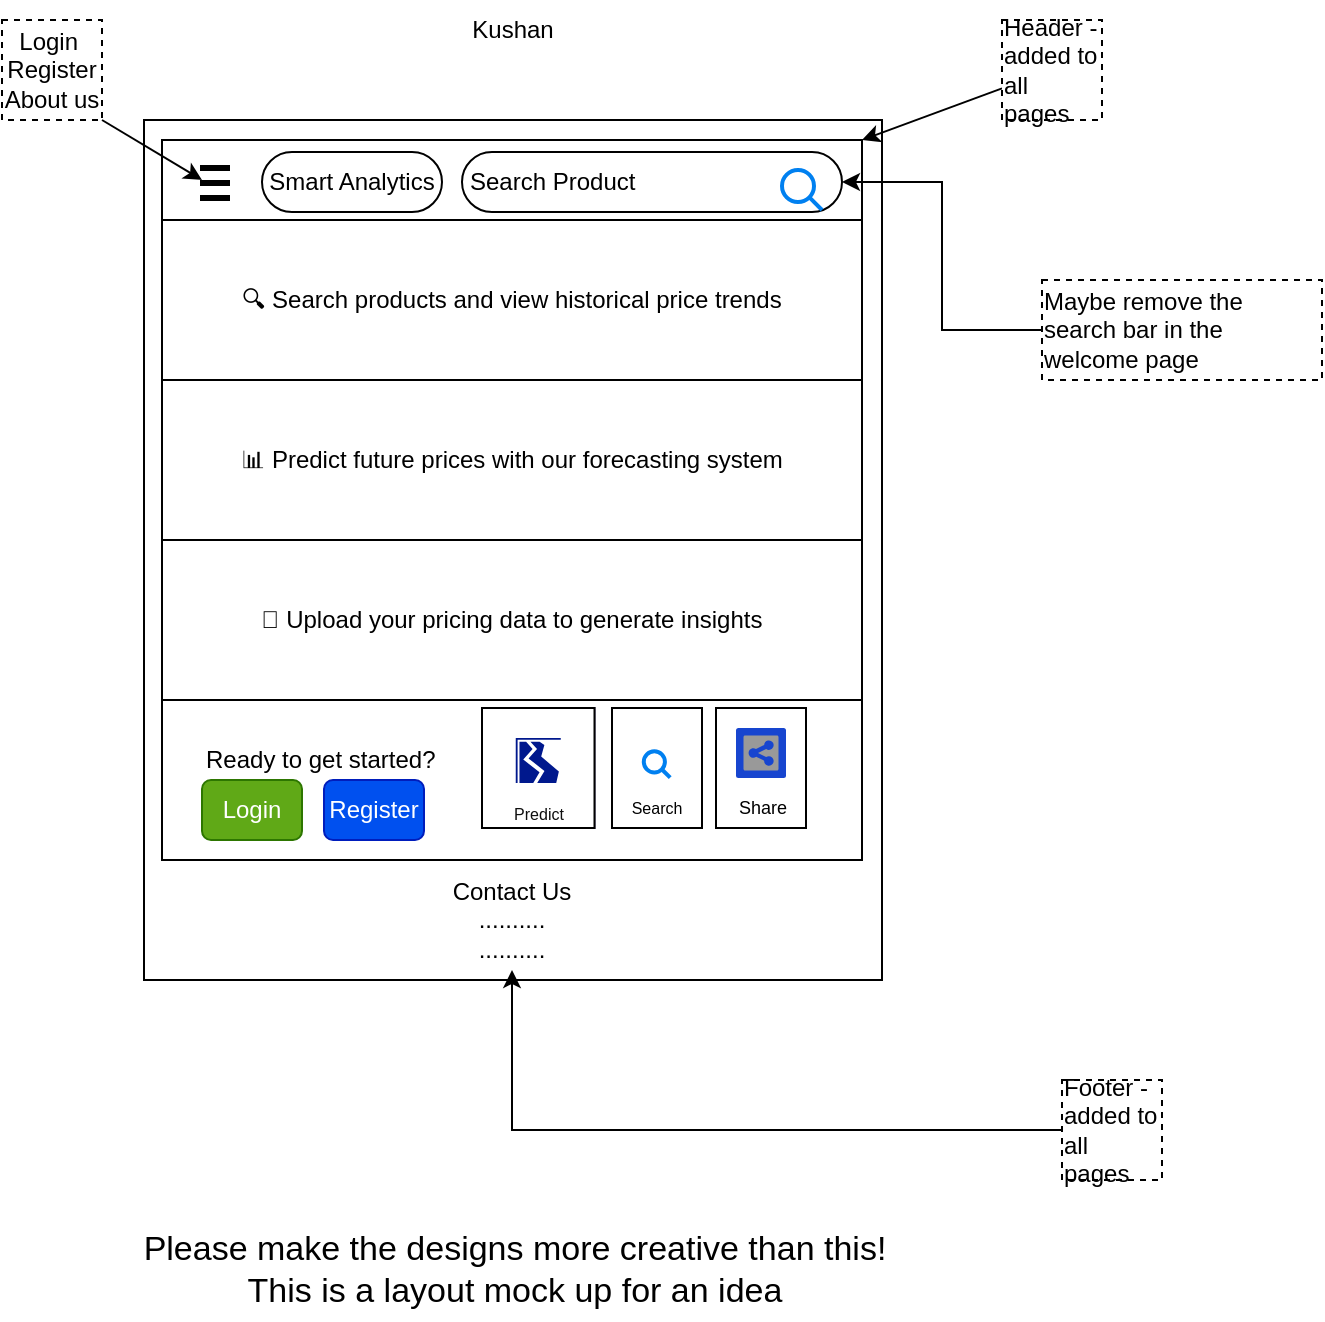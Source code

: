 <mxfile version="24.7.5" pages="4">
  <diagram name="Welcome page" id="B8QtZ3THjDnc9no1Egbt">
    <mxGraphModel dx="794" dy="511" grid="1" gridSize="10" guides="1" tooltips="1" connect="1" arrows="1" fold="1" page="1" pageScale="1" pageWidth="850" pageHeight="1100" math="0" shadow="0">
      <root>
        <mxCell id="0" />
        <mxCell id="1" parent="0" />
        <mxCell id="PpZU3kaL5hCInjsLc9p8-1" value="" style="whiteSpace=wrap;html=1;" parent="1" vertex="1">
          <mxGeometry x="111" y="80" width="369" height="430" as="geometry" />
        </mxCell>
        <mxCell id="PpZU3kaL5hCInjsLc9p8-2" value="" style="rounded=0;whiteSpace=wrap;html=1;" parent="1" vertex="1">
          <mxGeometry x="120" y="90" width="350" height="350" as="geometry" />
        </mxCell>
        <mxCell id="PpZU3kaL5hCInjsLc9p8-13" value="🔍 Search products and view historical price trends" style="rounded=0;whiteSpace=wrap;html=1;" parent="1" vertex="1">
          <mxGeometry x="120" y="130" width="350" height="80" as="geometry" />
        </mxCell>
        <mxCell id="PpZU3kaL5hCInjsLc9p8-14" value="📊 Predict future prices with our forecasting system" style="rounded=0;whiteSpace=wrap;" parent="1" vertex="1">
          <mxGeometry x="120" y="210" width="350" height="80" as="geometry" />
        </mxCell>
        <mxCell id="PpZU3kaL5hCInjsLc9p8-15" value="📁 Upload your pricing data to generate insights" style="rounded=0;whiteSpace=wrap;" parent="1" vertex="1">
          <mxGeometry x="120" y="290" width="350" height="80" as="geometry" />
        </mxCell>
        <mxCell id="PpZU3kaL5hCInjsLc9p8-3" value="Smart Analytics" style="rounded=1;whiteSpace=wrap;arcSize=50;" parent="1" vertex="1">
          <mxGeometry x="170" y="96" width="90" height="30" as="geometry" />
        </mxCell>
        <mxCell id="PpZU3kaL5hCInjsLc9p8-4" value="Search Product" style="rounded=1;whiteSpace=wrap;html=1;strokeColor=default;align=left;verticalAlign=middle;arcSize=50;fontFamily=Helvetica;fontSize=12;fontColor=default;fillColor=default;spacingLeft=2;" parent="1" vertex="1">
          <mxGeometry x="270" y="96" width="190" height="30" as="geometry" />
        </mxCell>
        <mxCell id="PpZU3kaL5hCInjsLc9p8-5" value="" style="html=1;verticalLabelPosition=bottom;align=center;labelBackgroundColor=#ffffff;verticalAlign=top;strokeWidth=2;strokeColor=#0080F0;shadow=0;dashed=0;shape=mxgraph.ios7.icons.looking_glass;" parent="1" vertex="1">
          <mxGeometry x="430" y="105" width="20" height="20" as="geometry" />
        </mxCell>
        <mxCell id="PpZU3kaL5hCInjsLc9p8-9" value="" style="group;strokeWidth=3;" parent="1" vertex="1" connectable="0">
          <mxGeometry x="139" y="104" width="15" height="15" as="geometry" />
        </mxCell>
        <mxCell id="PpZU3kaL5hCInjsLc9p8-6" value="" style="endArrow=none;html=1;rounded=0;strokeWidth=3;" parent="PpZU3kaL5hCInjsLc9p8-9" edge="1">
          <mxGeometry width="50" height="50" relative="1" as="geometry">
            <mxPoint as="sourcePoint" />
            <mxPoint x="15" as="targetPoint" />
          </mxGeometry>
        </mxCell>
        <mxCell id="PpZU3kaL5hCInjsLc9p8-7" value="" style="endArrow=none;html=1;rounded=0;strokeWidth=3;" parent="PpZU3kaL5hCInjsLc9p8-9" edge="1">
          <mxGeometry width="50" height="50" relative="1" as="geometry">
            <mxPoint y="7.5" as="sourcePoint" />
            <mxPoint x="15" y="7.5" as="targetPoint" />
          </mxGeometry>
        </mxCell>
        <mxCell id="PpZU3kaL5hCInjsLc9p8-8" value="" style="endArrow=none;html=1;rounded=0;strokeWidth=3;" parent="PpZU3kaL5hCInjsLc9p8-9" edge="1">
          <mxGeometry width="50" height="50" relative="1" as="geometry">
            <mxPoint y="15" as="sourcePoint" />
            <mxPoint x="15" y="15" as="targetPoint" />
          </mxGeometry>
        </mxCell>
        <mxCell id="PpZU3kaL5hCInjsLc9p8-16" style="rounded=0;orthogonalLoop=1;jettySize=auto;html=1;exitX=1;exitY=1;exitDx=0;exitDy=0;" parent="1" source="PpZU3kaL5hCInjsLc9p8-10" edge="1">
          <mxGeometry relative="1" as="geometry">
            <mxPoint x="140" y="110.0" as="targetPoint" />
          </mxGeometry>
        </mxCell>
        <mxCell id="PpZU3kaL5hCInjsLc9p8-10" value="&lt;span style=&quot;text-align: left; background-color: initial;&quot;&gt;Login&amp;nbsp;&lt;/span&gt;&lt;br style=&quot;text-align: left;&quot;&gt;&lt;span style=&quot;text-align: left; background-color: initial;&quot;&gt;Register&lt;/span&gt;&lt;br style=&quot;text-align: left;&quot;&gt;&lt;span style=&quot;text-align: left; background-color: initial;&quot;&gt;About us&lt;/span&gt;" style="rounded=0;whiteSpace=wrap;html=1;dashed=1;" parent="1" vertex="1">
          <mxGeometry x="40" y="30" width="50" height="50" as="geometry" />
        </mxCell>
        <mxCell id="PpZU3kaL5hCInjsLc9p8-17" value="Ready to get started? " style="rounded=0;whiteSpace=wrap;align=left;spacingLeft=20;spacingBottom=20;" parent="1" vertex="1">
          <mxGeometry x="120" y="370" width="350" height="80" as="geometry" />
        </mxCell>
        <mxCell id="PpZU3kaL5hCInjsLc9p8-18" value="Login" style="rounded=1;whiteSpace=wrap;html=1;fillColor=#60a917;fontColor=#ffffff;strokeColor=#2D7600;" parent="1" vertex="1">
          <mxGeometry x="140" y="410" width="50" height="30" as="geometry" />
        </mxCell>
        <mxCell id="PpZU3kaL5hCInjsLc9p8-19" value="Register" style="rounded=1;whiteSpace=wrap;html=1;fillColor=#0050ef;fontColor=#ffffff;strokeColor=#001DBC;" parent="1" vertex="1">
          <mxGeometry x="201" y="410" width="50" height="30" as="geometry" />
        </mxCell>
        <mxCell id="PpZU3kaL5hCInjsLc9p8-24" value="" style="group;fillColor=#D0CEE2;strokeColor=#56517e;" parent="1" vertex="1" connectable="0">
          <mxGeometry x="280" y="374" width="56.25" height="60" as="geometry" />
        </mxCell>
        <mxCell id="PpZU3kaL5hCInjsLc9p8-22" value="" style="rounded=0;whiteSpace=wrap;html=1;fillColor=#ffffff;" parent="PpZU3kaL5hCInjsLc9p8-24" vertex="1">
          <mxGeometry width="56.25" height="60" as="geometry" />
        </mxCell>
        <mxCell id="PpZU3kaL5hCInjsLc9p8-21" value="&lt;font style=&quot;font-size: 8px;&quot;&gt;Predict&lt;/font&gt;" style="sketch=0;aspect=fixed;pointerEvents=1;shadow=0;dashed=0;html=1;strokeColor=none;labelPosition=center;verticalLabelPosition=bottom;verticalAlign=top;align=center;fillColor=#00188D;shape=mxgraph.mscae.general.graph;direction=south;fontColor=#0F0F0F;" parent="PpZU3kaL5hCInjsLc9p8-24" vertex="1">
          <mxGeometry x="16.875" y="15" width="22.5" height="22.5" as="geometry" />
        </mxCell>
        <mxCell id="PpZU3kaL5hCInjsLc9p8-29" value="" style="group" parent="1" vertex="1" connectable="0">
          <mxGeometry x="345" y="374" width="45" height="60" as="geometry" />
        </mxCell>
        <mxCell id="PpZU3kaL5hCInjsLc9p8-26" value="" style="rounded=0;whiteSpace=wrap;html=1;fillColor=#ffffff;" parent="PpZU3kaL5hCInjsLc9p8-29" vertex="1">
          <mxGeometry width="45" height="60" as="geometry" />
        </mxCell>
        <mxCell id="PpZU3kaL5hCInjsLc9p8-25" value="" style="group;fillColor=none;strokeColor=none;fontSize=9;verticalAlign=bottom;" parent="PpZU3kaL5hCInjsLc9p8-29" vertex="1" connectable="0">
          <mxGeometry x="10.12" y="16.8" width="24.75" height="26.4" as="geometry" />
        </mxCell>
        <mxCell id="PpZU3kaL5hCInjsLc9p8-28" value="&lt;font style=&quot;font-size: 8px;&quot;&gt;Search&lt;/font&gt;" style="html=1;verticalLabelPosition=bottom;align=center;labelBackgroundColor=#ffffff;verticalAlign=top;strokeWidth=2;strokeColor=#0080F0;shadow=0;dashed=0;shape=mxgraph.ios7.icons.looking_glass;fontColor=#000000;" parent="PpZU3kaL5hCInjsLc9p8-25" vertex="1">
          <mxGeometry x="5.777" y="4.84" width="13.2" height="13.2" as="geometry" />
        </mxCell>
        <mxCell id="PpZU3kaL5hCInjsLc9p8-32" value="" style="group" parent="1" vertex="1" connectable="0">
          <mxGeometry x="397" y="374" width="45" height="60" as="geometry" />
        </mxCell>
        <mxCell id="PpZU3kaL5hCInjsLc9p8-31" value="" style="rounded=0;whiteSpace=wrap;html=1;fillColor=#FFFFFF;" parent="PpZU3kaL5hCInjsLc9p8-32" vertex="1">
          <mxGeometry width="45" height="60" as="geometry" />
        </mxCell>
        <mxCell id="PpZU3kaL5hCInjsLc9p8-30" value="&lt;font style=&quot;font-size: 9px;&quot;&gt;Share&lt;/font&gt;" style="strokeColor=none;verticalLabelPosition=bottom;shadow=0;dashed=0;verticalAlign=top;strokeWidth=2;html=1;shape=mxgraph.mockup.misc.shareIcon;fillColor=#1745cf;fontColor=#000000;" parent="PpZU3kaL5hCInjsLc9p8-32" vertex="1">
          <mxGeometry x="10" y="10" width="25" height="25" as="geometry" />
        </mxCell>
        <mxCell id="PpZU3kaL5hCInjsLc9p8-33" value="Contact Us&lt;div&gt;..........&lt;/div&gt;&lt;div&gt;..........&lt;/div&gt;" style="rounded=0;whiteSpace=wrap;html=1;strokeColor=none;" parent="1" vertex="1">
          <mxGeometry x="120" y="455" width="350" height="50" as="geometry" />
        </mxCell>
        <mxCell id="PpZU3kaL5hCInjsLc9p8-36" style="rounded=0;orthogonalLoop=1;jettySize=auto;html=1;entryX=1;entryY=0;entryDx=0;entryDy=0;" parent="1" source="PpZU3kaL5hCInjsLc9p8-35" target="PpZU3kaL5hCInjsLc9p8-2" edge="1">
          <mxGeometry relative="1" as="geometry" />
        </mxCell>
        <mxCell id="PpZU3kaL5hCInjsLc9p8-35" value="&lt;div style=&quot;text-align: left;&quot;&gt;&lt;span style=&quot;background-color: initial;&quot;&gt;Header - added to all pages&lt;/span&gt;&lt;/div&gt;" style="rounded=0;whiteSpace=wrap;html=1;dashed=1;" parent="1" vertex="1">
          <mxGeometry x="540" y="30" width="50" height="50" as="geometry" />
        </mxCell>
        <mxCell id="PpZU3kaL5hCInjsLc9p8-38" style="edgeStyle=orthogonalEdgeStyle;rounded=0;orthogonalLoop=1;jettySize=auto;html=1;" parent="1" source="PpZU3kaL5hCInjsLc9p8-37" target="PpZU3kaL5hCInjsLc9p8-33" edge="1">
          <mxGeometry relative="1" as="geometry" />
        </mxCell>
        <mxCell id="PpZU3kaL5hCInjsLc9p8-37" value="&lt;div style=&quot;text-align: left;&quot;&gt;&lt;span style=&quot;background-color: initial;&quot;&gt;Footer - added to all pages&lt;/span&gt;&lt;/div&gt;" style="rounded=0;whiteSpace=wrap;html=1;dashed=1;" parent="1" vertex="1">
          <mxGeometry x="570" y="560" width="50" height="50" as="geometry" />
        </mxCell>
        <mxCell id="I4PNr7GKEXYAMb3qDX5G-1" value="Please make the designs more creative than this!&lt;div style=&quot;font-size: 17px;&quot;&gt;This is a layout mock up for an idea&lt;/div&gt;" style="text;html=1;align=center;verticalAlign=middle;resizable=0;points=[];autosize=1;strokeColor=none;fillColor=none;fontSize=17;" parent="1" vertex="1">
          <mxGeometry x="95.5" y="630" width="400" height="50" as="geometry" />
        </mxCell>
        <mxCell id="T-se9NlNpIuOmWsNwxmB-4" style="edgeStyle=orthogonalEdgeStyle;rounded=0;orthogonalLoop=1;jettySize=auto;html=1;entryX=1;entryY=0.5;entryDx=0;entryDy=0;" parent="1" source="T-se9NlNpIuOmWsNwxmB-2" target="PpZU3kaL5hCInjsLc9p8-4" edge="1">
          <mxGeometry relative="1" as="geometry" />
        </mxCell>
        <mxCell id="T-se9NlNpIuOmWsNwxmB-2" value="&lt;div style=&quot;text-align: left;&quot;&gt;&lt;span style=&quot;background-color: initial;&quot;&gt;Maybe remove the search bar in the welcome page&lt;/span&gt;&lt;/div&gt;" style="rounded=0;whiteSpace=wrap;html=1;dashed=1;" parent="1" vertex="1">
          <mxGeometry x="560" y="160" width="140" height="50" as="geometry" />
        </mxCell>
        <mxCell id="jFAa7dOV7lOiIZAfi8VM-1" value="Kushan" style="text;html=1;align=center;verticalAlign=middle;resizable=0;points=[];autosize=1;strokeColor=none;fillColor=none;" parent="1" vertex="1">
          <mxGeometry x="265" y="20" width="60" height="30" as="geometry" />
        </mxCell>
      </root>
    </mxGraphModel>
  </diagram>
  <diagram id="LSVAX3CHtDWRbdCBxaA_" name="Upload Product Price Data">
    <mxGraphModel dx="690" dy="1544" grid="1" gridSize="10" guides="1" tooltips="1" connect="1" arrows="1" fold="1" page="1" pageScale="1" pageWidth="850" pageHeight="1100" math="0" shadow="0">
      <root>
        <mxCell id="0" />
        <mxCell id="1" parent="0" />
        <mxCell id="pTEVD4Cn4gDYu6t_rOtK-22" value="Preview data" style="rounded=0;whiteSpace=wrap;html=1;verticalAlign=top;" parent="1" vertex="1">
          <mxGeometry x="60" y="500" width="350" height="330" as="geometry" />
        </mxCell>
        <mxCell id="HSAHrpnEPruZlaGYrrlu-25" value="" style="rounded=0;whiteSpace=wrap;html=1;" parent="1" vertex="1">
          <mxGeometry x="60" y="20" width="350" height="430" as="geometry" />
        </mxCell>
        <mxCell id="HSAHrpnEPruZlaGYrrlu-1" value="Accepted format: CSV (Product ID, Date, Price)" style="text;whiteSpace=wrap;" parent="1" vertex="1">
          <mxGeometry x="80" y="235" width="320" height="40" as="geometry" />
        </mxCell>
        <mxCell id="HSAHrpnEPruZlaGYrrlu-2" value="📤 Upload Product Price Data" style="text;whiteSpace=wrap;fontSize=14;" parent="1" vertex="1">
          <mxGeometry x="135" y="30" width="200" height="40" as="geometry" />
        </mxCell>
        <mxCell id="HSAHrpnEPruZlaGYrrlu-22" value="" style="group" parent="1" vertex="1" connectable="0">
          <mxGeometry x="80" y="80" width="170" height="153" as="geometry" />
        </mxCell>
        <mxCell id="HSAHrpnEPruZlaGYrrlu-4" value="Select mechant" style="rounded=1;fillColor=#F1F2F4;strokeColor=none;html=1;whiteSpace=wrap;fontColor=#596780;align=left;fontSize=12;spacingLeft=10;sketch=0;" parent="HSAHrpnEPruZlaGYrrlu-22" vertex="1">
          <mxGeometry x="10" y="60" width="140" height="33" as="geometry" />
        </mxCell>
        <mxCell id="HSAHrpnEPruZlaGYrrlu-5" value="" style="shape=triangle;direction=south;fillColor=#596780;strokeColor=none;html=1;sketch=0;" parent="HSAHrpnEPruZlaGYrrlu-4" vertex="1">
          <mxGeometry x="1" y="0.5" width="12" height="6" relative="1" as="geometry">
            <mxPoint x="-20" y="-3" as="offset" />
          </mxGeometry>
        </mxCell>
        <mxCell id="HSAHrpnEPruZlaGYrrlu-14" value="Select Merchant" style="html=1;shadow=0;dashed=0;shape=mxgraph.bootstrap.rrect;rSize=5;strokeColor=none;strokeWidth=1;fillColor=#6C767D;fontColor=#ffffff;whiteSpace=wrap;align=left;verticalAlign=middle;fontStyle=0;fontSize=14;spacingLeft=10;" parent="HSAHrpnEPruZlaGYrrlu-22" vertex="1">
          <mxGeometry width="140" height="40" as="geometry" />
        </mxCell>
        <mxCell id="HSAHrpnEPruZlaGYrrlu-15" value="" style="shape=triangle;direction=south;fillColor=#ffffff;strokeColor=none;perimeter=none;" parent="HSAHrpnEPruZlaGYrrlu-14" vertex="1">
          <mxGeometry x="1" y="0.5" width="10" height="5" relative="1" as="geometry">
            <mxPoint x="-17" y="-2.5" as="offset" />
          </mxGeometry>
        </mxCell>
        <mxCell id="HSAHrpnEPruZlaGYrrlu-16" value="" style="swimlane;container=1;shape=mxgraph.bootstrap.rrect;rSize=5;strokeColor=#999999;fillColor=#ffffff;fontStyle=0;childLayout=stackLayout;horizontal=1;startSize=0;horizontalStack=0;resizeParent=1;resizeParentMax=0;resizeLast=0;collapsible=0;marginBottom=0;whiteSpace=wrap;html=1;" parent="HSAHrpnEPruZlaGYrrlu-22" vertex="1">
          <mxGeometry y="43" width="170" height="110" as="geometry" />
        </mxCell>
        <mxCell id="HSAHrpnEPruZlaGYrrlu-17" value="" style="text;align=center;verticalAlign=middle;spacingLeft=10;spacingRight=10;overflow=hidden;points=[[0,0.5],[1,0.5]];portConstraint=eastwest;rotatable=0;whiteSpace=wrap;html=1;fontColor=inherit;" parent="HSAHrpnEPruZlaGYrrlu-16" vertex="1">
          <mxGeometry width="170" height="10" as="geometry" />
        </mxCell>
        <mxCell id="HSAHrpnEPruZlaGYrrlu-18" value="Coles" style="text;align=left;verticalAlign=middle;spacingLeft=10;spacingRight=10;overflow=hidden;points=[[0,0.5],[1,0.5]];portConstraint=eastwest;rotatable=0;whiteSpace=wrap;html=1;fontColor=#000000;fontSize=14;fontStyle=0;" parent="HSAHrpnEPruZlaGYrrlu-16" vertex="1">
          <mxGeometry y="10" width="170" height="30" as="geometry" />
        </mxCell>
        <mxCell id="HSAHrpnEPruZlaGYrrlu-19" value="Woolworths" style="text;align=left;verticalAlign=middle;spacingLeft=10;spacingRight=10;overflow=hidden;points=[[0,0.5],[1,0.5]];portConstraint=eastwest;rotatable=0;whiteSpace=wrap;html=1;fontColor=#000000;fontSize=14;fontStyle=0;fontFamily=Helvetica;" parent="HSAHrpnEPruZlaGYrrlu-16" vertex="1">
          <mxGeometry y="40" width="170" height="30" as="geometry" />
        </mxCell>
        <mxCell id="HSAHrpnEPruZlaGYrrlu-20" value="Spudshed" style="text;align=left;verticalAlign=middle;spacingLeft=10;spacingRight=10;overflow=hidden;points=[[0,0.5],[1,0.5]];portConstraint=eastwest;rotatable=0;whiteSpace=wrap;html=1;fontColor=#000000;fontSize=14;fontStyle=0;fontFamily=Helvetica;" parent="HSAHrpnEPruZlaGYrrlu-16" vertex="1">
          <mxGeometry y="70" width="170" height="30" as="geometry" />
        </mxCell>
        <mxCell id="HSAHrpnEPruZlaGYrrlu-21" value="" style="text;align=center;verticalAlign=middle;spacingLeft=10;spacingRight=10;overflow=hidden;points=[[0,0.5],[1,0.5]];portConstraint=eastwest;rotatable=0;whiteSpace=wrap;html=1;fontColor=inherit;" parent="HSAHrpnEPruZlaGYrrlu-16" vertex="1">
          <mxGeometry y="100" width="170" height="10" as="geometry" />
        </mxCell>
        <mxCell id="HSAHrpnEPruZlaGYrrlu-24" value="Drag &amp;amp; Drop your CSV file here or &lt;b&gt;browse&lt;/b&gt;" style="rounded=1;whiteSpace=wrap;html=1;dashed=1;" parent="1" vertex="1">
          <mxGeometry x="80" y="270" width="310" height="100" as="geometry" />
        </mxCell>
        <mxCell id="rmcHzL_Olu4iPhWDuOK1-2" style="edgeStyle=orthogonalEdgeStyle;rounded=0;orthogonalLoop=1;jettySize=auto;html=1;entryX=0.5;entryY=0;entryDx=0;entryDy=0;exitX=0.5;exitY=1;exitDx=0;exitDy=0;" parent="1" source="rmcHzL_Olu4iPhWDuOK1-1" target="pTEVD4Cn4gDYu6t_rOtK-1" edge="1">
          <mxGeometry relative="1" as="geometry">
            <Array as="points">
              <mxPoint x="540" y="380" />
              <mxPoint x="110" y="380" />
            </Array>
          </mxGeometry>
        </mxCell>
        <mxCell id="rmcHzL_Olu4iPhWDuOK1-1" value="&lt;div style=&quot;&quot;&gt;Eventhough it says upload dont do it yet&lt;/div&gt;&lt;div style=&quot;&quot;&gt;&lt;br&gt;&lt;/div&gt;&lt;div style=&quot;&quot;&gt;Validations - valid price, valid date, product id exists in database&lt;/div&gt;&lt;div style=&quot;&quot;&gt;Or else dont allow to upload (may result in corrupting database)&lt;/div&gt;&lt;div style=&quot;&quot;&gt;Optional validations - No duplicate records (same duration &amp;amp; same product)&lt;/div&gt;" style="rounded=0;whiteSpace=wrap;html=1;dashed=1;verticalAlign=middle;align=center;" parent="1" vertex="1">
          <mxGeometry x="440" y="86.5" width="200" height="140" as="geometry" />
        </mxCell>
        <mxCell id="pTEVD4Cn4gDYu6t_rOtK-23" style="edgeStyle=orthogonalEdgeStyle;rounded=0;orthogonalLoop=1;jettySize=auto;html=1;entryX=0.5;entryY=0;entryDx=0;entryDy=0;" parent="1" source="pTEVD4Cn4gDYu6t_rOtK-1" target="pTEVD4Cn4gDYu6t_rOtK-22" edge="1">
          <mxGeometry relative="1" as="geometry">
            <mxPoint x="200" y="520" as="targetPoint" />
          </mxGeometry>
        </mxCell>
        <mxCell id="pTEVD4Cn4gDYu6t_rOtK-24" value="Pop up" style="edgeLabel;html=1;align=center;verticalAlign=middle;resizable=0;points=[];" parent="pTEVD4Cn4gDYu6t_rOtK-23" vertex="1" connectable="0">
          <mxGeometry x="0.258" y="-2" relative="1" as="geometry">
            <mxPoint as="offset" />
          </mxGeometry>
        </mxCell>
        <mxCell id="pTEVD4Cn4gDYu6t_rOtK-1" value="Upload CSV" style="rounded=1;whiteSpace=wrap;html=1;fillColor=#60a917;fontColor=#ffffff;strokeColor=#2D7600;" parent="1" vertex="1">
          <mxGeometry x="80" y="400" width="70" height="30" as="geometry" />
        </mxCell>
        <mxCell id="pTEVD4Cn4gDYu6t_rOtK-4" value="" style="shape=table;html=1;whiteSpace=wrap;startSize=0;container=1;collapsible=0;childLayout=tableLayout;columnLines=0;rowLines=0;fontSize=16;strokeColor=default;" parent="1" vertex="1">
          <mxGeometry x="85" y="550" width="310" height="170" as="geometry" />
        </mxCell>
        <mxCell id="pTEVD4Cn4gDYu6t_rOtK-5" value="" style="shape=tableRow;horizontal=0;startSize=0;swimlaneHead=0;swimlaneBody=0;top=0;left=0;bottom=0;right=0;collapsible=0;dropTarget=0;fillColor=none;points=[[0,0.5],[1,0.5]];portConstraint=eastwest;fontSize=16;strokeColor=inherit;" parent="pTEVD4Cn4gDYu6t_rOtK-4" vertex="1">
          <mxGeometry width="310" height="50" as="geometry" />
        </mxCell>
        <mxCell id="pTEVD4Cn4gDYu6t_rOtK-6" value="ProductName" style="shape=partialRectangle;html=1;whiteSpace=wrap;connectable=0;fillColor=none;top=0;left=0;bottom=0;right=0;overflow=hidden;fontSize=12;strokeColor=inherit;" parent="pTEVD4Cn4gDYu6t_rOtK-5" vertex="1">
          <mxGeometry width="103" height="50" as="geometry">
            <mxRectangle width="103" height="50" as="alternateBounds" />
          </mxGeometry>
        </mxCell>
        <mxCell id="pTEVD4Cn4gDYu6t_rOtK-7" value="Date" style="shape=partialRectangle;html=1;whiteSpace=wrap;connectable=0;fillColor=none;top=0;left=0;bottom=0;right=0;overflow=hidden;fontSize=12;strokeColor=inherit;" parent="pTEVD4Cn4gDYu6t_rOtK-5" vertex="1">
          <mxGeometry x="103" width="104" height="50" as="geometry">
            <mxRectangle width="104" height="50" as="alternateBounds" />
          </mxGeometry>
        </mxCell>
        <mxCell id="pTEVD4Cn4gDYu6t_rOtK-8" value="Price" style="shape=partialRectangle;html=1;whiteSpace=wrap;connectable=0;fillColor=none;top=0;left=0;bottom=0;right=0;overflow=hidden;fontSize=12;strokeColor=inherit;" parent="pTEVD4Cn4gDYu6t_rOtK-5" vertex="1">
          <mxGeometry x="207" width="103" height="50" as="geometry">
            <mxRectangle width="103" height="50" as="alternateBounds" />
          </mxGeometry>
        </mxCell>
        <mxCell id="pTEVD4Cn4gDYu6t_rOtK-9" value="" style="shape=tableRow;horizontal=0;startSize=0;swimlaneHead=0;swimlaneBody=0;top=0;left=0;bottom=0;right=0;collapsible=0;dropTarget=0;fillColor=none;points=[[0,0.5],[1,0.5]];portConstraint=eastwest;fontSize=16;strokeColor=inherit;" parent="pTEVD4Cn4gDYu6t_rOtK-4" vertex="1">
          <mxGeometry y="50" width="310" height="40" as="geometry" />
        </mxCell>
        <mxCell id="pTEVD4Cn4gDYu6t_rOtK-10" value="TimTam" style="shape=partialRectangle;html=1;whiteSpace=wrap;connectable=0;fillColor=none;top=0;left=0;bottom=0;right=0;overflow=hidden;fontSize=12;strokeColor=inherit;" parent="pTEVD4Cn4gDYu6t_rOtK-9" vertex="1">
          <mxGeometry width="103" height="40" as="geometry">
            <mxRectangle width="103" height="40" as="alternateBounds" />
          </mxGeometry>
        </mxCell>
        <mxCell id="pTEVD4Cn4gDYu6t_rOtK-11" value="01/02/2025" style="shape=partialRectangle;html=1;whiteSpace=wrap;connectable=0;fillColor=none;top=0;left=0;bottom=0;right=0;overflow=hidden;fontSize=12;strokeColor=inherit;" parent="pTEVD4Cn4gDYu6t_rOtK-9" vertex="1">
          <mxGeometry x="103" width="104" height="40" as="geometry">
            <mxRectangle width="104" height="40" as="alternateBounds" />
          </mxGeometry>
        </mxCell>
        <mxCell id="pTEVD4Cn4gDYu6t_rOtK-12" value="1.32" style="shape=partialRectangle;html=1;whiteSpace=wrap;connectable=0;fillColor=none;top=0;left=0;bottom=0;right=0;overflow=hidden;fontSize=12;strokeColor=inherit;" parent="pTEVD4Cn4gDYu6t_rOtK-9" vertex="1">
          <mxGeometry x="207" width="103" height="40" as="geometry">
            <mxRectangle width="103" height="40" as="alternateBounds" />
          </mxGeometry>
        </mxCell>
        <mxCell id="pTEVD4Cn4gDYu6t_rOtK-13" value="" style="shape=tableRow;horizontal=0;startSize=0;swimlaneHead=0;swimlaneBody=0;top=0;left=0;bottom=0;right=0;collapsible=0;dropTarget=0;fillColor=none;points=[[0,0.5],[1,0.5]];portConstraint=eastwest;fontSize=16;strokeColor=inherit;" parent="pTEVD4Cn4gDYu6t_rOtK-4" vertex="1">
          <mxGeometry y="90" width="310" height="40" as="geometry" />
        </mxCell>
        <mxCell id="pTEVD4Cn4gDYu6t_rOtK-14" value="TimTam" style="shape=partialRectangle;html=1;whiteSpace=wrap;connectable=0;fillColor=none;top=0;left=0;bottom=0;right=0;overflow=hidden;fontSize=12;strokeColor=inherit;" parent="pTEVD4Cn4gDYu6t_rOtK-13" vertex="1">
          <mxGeometry width="103" height="40" as="geometry">
            <mxRectangle width="103" height="40" as="alternateBounds" />
          </mxGeometry>
        </mxCell>
        <mxCell id="pTEVD4Cn4gDYu6t_rOtK-15" value="01/04/2025" style="shape=partialRectangle;html=1;whiteSpace=wrap;connectable=0;fillColor=none;top=0;left=0;bottom=0;right=0;overflow=hidden;fontSize=12;strokeColor=inherit;" parent="pTEVD4Cn4gDYu6t_rOtK-13" vertex="1">
          <mxGeometry x="103" width="104" height="40" as="geometry">
            <mxRectangle width="104" height="40" as="alternateBounds" />
          </mxGeometry>
        </mxCell>
        <mxCell id="pTEVD4Cn4gDYu6t_rOtK-16" value="1.35" style="shape=partialRectangle;html=1;whiteSpace=wrap;connectable=0;fillColor=none;top=0;left=0;bottom=0;right=0;overflow=hidden;fontSize=12;strokeColor=inherit;" parent="pTEVD4Cn4gDYu6t_rOtK-13" vertex="1">
          <mxGeometry x="207" width="103" height="40" as="geometry">
            <mxRectangle width="103" height="40" as="alternateBounds" />
          </mxGeometry>
        </mxCell>
        <mxCell id="pTEVD4Cn4gDYu6t_rOtK-18" value="" style="shape=tableRow;horizontal=0;startSize=0;swimlaneHead=0;swimlaneBody=0;top=0;left=0;bottom=0;right=0;collapsible=0;dropTarget=0;fillColor=none;points=[[0,0.5],[1,0.5]];portConstraint=eastwest;fontSize=16;strokeColor=inherit;" parent="pTEVD4Cn4gDYu6t_rOtK-4" vertex="1">
          <mxGeometry y="130" width="310" height="40" as="geometry" />
        </mxCell>
        <mxCell id="pTEVD4Cn4gDYu6t_rOtK-19" value="MilkyBar&amp;nbsp;" style="shape=partialRectangle;html=1;whiteSpace=wrap;connectable=0;fillColor=none;top=0;left=0;bottom=0;right=0;overflow=hidden;fontSize=12;strokeColor=inherit;" parent="pTEVD4Cn4gDYu6t_rOtK-18" vertex="1">
          <mxGeometry width="103" height="40" as="geometry">
            <mxRectangle width="103" height="40" as="alternateBounds" />
          </mxGeometry>
        </mxCell>
        <mxCell id="pTEVD4Cn4gDYu6t_rOtK-20" value="01/02/2025" style="shape=partialRectangle;html=1;whiteSpace=wrap;connectable=0;fillColor=none;top=0;left=0;bottom=0;right=0;overflow=hidden;fontSize=12;strokeColor=inherit;" parent="pTEVD4Cn4gDYu6t_rOtK-18" vertex="1">
          <mxGeometry x="103" width="104" height="40" as="geometry">
            <mxRectangle width="104" height="40" as="alternateBounds" />
          </mxGeometry>
        </mxCell>
        <mxCell id="pTEVD4Cn4gDYu6t_rOtK-21" value="2.35" style="shape=partialRectangle;html=1;whiteSpace=wrap;connectable=0;fillColor=none;top=0;left=0;bottom=0;right=0;overflow=hidden;fontSize=12;strokeColor=inherit;" parent="pTEVD4Cn4gDYu6t_rOtK-18" vertex="1">
          <mxGeometry x="207" width="103" height="40" as="geometry">
            <mxRectangle width="103" height="40" as="alternateBounds" />
          </mxGeometry>
        </mxCell>
        <mxCell id="pTEVD4Cn4gDYu6t_rOtK-25" value="&lt;div style=&quot;&quot;&gt;Optional - Not best to show product ID because doesnt make sense to end customer.&lt;/div&gt;&lt;div style=&quot;&quot;&gt;Retrieve the product name from BE (based on product ID) and show product name&lt;/div&gt;" style="rounded=0;whiteSpace=wrap;html=1;dashed=1;verticalAlign=middle;align=center;" parent="1" vertex="1">
          <mxGeometry x="480" y="490" width="200" height="90" as="geometry" />
        </mxCell>
        <mxCell id="pTEVD4Cn4gDYu6t_rOtK-26" style="edgeStyle=orthogonalEdgeStyle;rounded=0;orthogonalLoop=1;jettySize=auto;html=1;entryX=0.171;entryY=0.003;entryDx=0;entryDy=0;entryPerimeter=0;startArrow=classic;startFill=1;endArrow=none;endFill=0;" parent="1" source="pTEVD4Cn4gDYu6t_rOtK-25" target="pTEVD4Cn4gDYu6t_rOtK-5" edge="1">
          <mxGeometry relative="1" as="geometry" />
        </mxCell>
        <mxCell id="pTEVD4Cn4gDYu6t_rOtK-27" value="Upload CSV" style="rounded=1;whiteSpace=wrap;html=1;fillColor=#60a917;fontColor=#ffffff;strokeColor=#2D7600;" parent="1" vertex="1">
          <mxGeometry x="85" y="760" width="70" height="30" as="geometry" />
        </mxCell>
        <mxCell id="pTEVD4Cn4gDYu6t_rOtK-28" value="" style="html=1;shadow=0;dashed=0;shape=mxgraph.bootstrap.rrect;rSize=5;fillColor=#E9ECEF;strokeColor=none;" parent="1" vertex="1">
          <mxGeometry x="170" y="760" width="230" height="30" as="geometry" />
        </mxCell>
        <mxCell id="pTEVD4Cn4gDYu6t_rOtK-29" value="25%" style="html=1;shadow=0;dashed=0;shape=mxgraph.bootstrap.leftButton;rSize=5;fillColor=#0085FC;strokeColor=none;fontColor=#ffffff;resizeHeight=1;" parent="pTEVD4Cn4gDYu6t_rOtK-28" vertex="1">
          <mxGeometry width="180" height="30" relative="1" as="geometry" />
        </mxCell>
        <mxCell id="FAwTTf3IZTQTQrhCjfEd-1" value="Please make the designs more creative than this!&lt;div style=&quot;font-size: 17px;&quot;&gt;This is a layout mock up for an idea&lt;/div&gt;" style="text;html=1;align=center;verticalAlign=middle;resizable=0;points=[];autosize=1;strokeColor=none;fillColor=none;fontSize=17;" parent="1" vertex="1">
          <mxGeometry x="425" y="640" width="400" height="50" as="geometry" />
        </mxCell>
        <mxCell id="dhknQFmYbbnu5nwwRMvU-1" value="Tony" style="text;html=1;align=center;verticalAlign=middle;resizable=0;points=[];autosize=1;strokeColor=none;fillColor=none;" vertex="1" parent="1">
          <mxGeometry x="175" y="-12" width="50" height="30" as="geometry" />
        </mxCell>
      </root>
    </mxGraphModel>
  </diagram>
  <diagram id="8W4SW6emvYZ6zlpOmB3v" name="Product Catalogue">
    <mxGraphModel dx="496" dy="319" grid="1" gridSize="10" guides="1" tooltips="1" connect="1" arrows="1" fold="1" page="1" pageScale="1" pageWidth="850" pageHeight="1100" math="0" shadow="0">
      <root>
        <mxCell id="0" />
        <mxCell id="1" parent="0" />
        <mxCell id="_64nJduSndWCl6EHzoTD-1" value="" style="whiteSpace=wrap;html=1;" parent="1" vertex="1">
          <mxGeometry x="111" y="80" width="369" height="430" as="geometry" />
        </mxCell>
        <mxCell id="_64nJduSndWCl6EHzoTD-2" value="" style="rounded=0;whiteSpace=wrap;html=1;" parent="1" vertex="1">
          <mxGeometry x="120" y="90" width="350" height="350" as="geometry" />
        </mxCell>
        <mxCell id="_64nJduSndWCl6EHzoTD-6" value="Smart Analytics" style="rounded=1;whiteSpace=wrap;arcSize=50;" parent="1" vertex="1">
          <mxGeometry x="170" y="96" width="90" height="30" as="geometry" />
        </mxCell>
        <mxCell id="_64nJduSndWCl6EHzoTD-7" value="Search Product" style="rounded=1;whiteSpace=wrap;html=1;strokeColor=default;align=left;verticalAlign=middle;arcSize=50;fontFamily=Helvetica;fontSize=12;fontColor=default;fillColor=default;spacingLeft=2;" parent="1" vertex="1">
          <mxGeometry x="270" y="96" width="190" height="30" as="geometry" />
        </mxCell>
        <mxCell id="_64nJduSndWCl6EHzoTD-8" value="" style="html=1;verticalLabelPosition=bottom;align=center;labelBackgroundColor=#ffffff;verticalAlign=top;strokeWidth=2;strokeColor=#0080F0;shadow=0;dashed=0;shape=mxgraph.ios7.icons.looking_glass;" parent="1" vertex="1">
          <mxGeometry x="430" y="101" width="20" height="20" as="geometry" />
        </mxCell>
        <mxCell id="_64nJduSndWCl6EHzoTD-9" value="" style="group;strokeWidth=3;" parent="1" vertex="1" connectable="0">
          <mxGeometry x="139" y="104" width="15" height="15" as="geometry" />
        </mxCell>
        <mxCell id="_64nJduSndWCl6EHzoTD-10" value="" style="endArrow=none;html=1;rounded=0;strokeWidth=3;" parent="_64nJduSndWCl6EHzoTD-9" edge="1">
          <mxGeometry width="50" height="50" relative="1" as="geometry">
            <mxPoint as="sourcePoint" />
            <mxPoint x="15" as="targetPoint" />
          </mxGeometry>
        </mxCell>
        <mxCell id="_64nJduSndWCl6EHzoTD-11" value="" style="endArrow=none;html=1;rounded=0;strokeWidth=3;" parent="_64nJduSndWCl6EHzoTD-9" edge="1">
          <mxGeometry width="50" height="50" relative="1" as="geometry">
            <mxPoint y="7.5" as="sourcePoint" />
            <mxPoint x="15" y="7.5" as="targetPoint" />
          </mxGeometry>
        </mxCell>
        <mxCell id="_64nJduSndWCl6EHzoTD-12" value="" style="endArrow=none;html=1;rounded=0;strokeWidth=3;" parent="_64nJduSndWCl6EHzoTD-9" edge="1">
          <mxGeometry width="50" height="50" relative="1" as="geometry">
            <mxPoint y="15" as="sourcePoint" />
            <mxPoint x="15" y="15" as="targetPoint" />
          </mxGeometry>
        </mxCell>
        <mxCell id="_64nJduSndWCl6EHzoTD-28" value="Contact Us&lt;div&gt;..........&lt;/div&gt;&lt;div&gt;..........&lt;/div&gt;" style="rounded=0;whiteSpace=wrap;html=1;strokeColor=none;" parent="1" vertex="1">
          <mxGeometry x="120" y="455" width="350" height="50" as="geometry" />
        </mxCell>
        <mxCell id="7HsRUyUdE9ra9s66XKC5-17" value="" style="group" parent="1" vertex="1" connectable="0">
          <mxGeometry x="124" y="136" width="170" height="60" as="geometry" />
        </mxCell>
        <mxCell id="7HsRUyUdE9ra9s66XKC5-1" value="" style="rounded=1;whiteSpace=wrap;html=1;" parent="7HsRUyUdE9ra9s66XKC5-17" vertex="1">
          <mxGeometry width="170" height="60" as="geometry" />
        </mxCell>
        <mxCell id="7HsRUyUdE9ra9s66XKC5-10" value="Arnott&#39;s TimTams Inspired by Jatz 165g" style="text;html=1;align=left;verticalAlign=middle;whiteSpace=wrap;rounded=0;fontSize=8;" parent="7HsRUyUdE9ra9s66XKC5-17" vertex="1">
          <mxGeometry x="49" width="111" height="30" as="geometry" />
        </mxCell>
        <mxCell id="7HsRUyUdE9ra9s66XKC5-11" value="6.5" style="text;html=1;align=right;verticalAlign=middle;whiteSpace=wrap;rounded=0;fontSize=8;" parent="7HsRUyUdE9ra9s66XKC5-17" vertex="1">
          <mxGeometry x="47" y="45" width="123" height="13" as="geometry" />
        </mxCell>
        <mxCell id="7HsRUyUdE9ra9s66XKC5-12" value="" style="sketch=0;outlineConnect=0;fontColor=#232F3E;gradientColor=none;fillColor=#ED7100;strokeColor=none;dashed=0;verticalLabelPosition=bottom;verticalAlign=top;align=center;html=1;fontSize=12;fontStyle=0;aspect=fixed;pointerEvents=1;shape=mxgraph.aws4.container_registry_image;" parent="7HsRUyUdE9ra9s66XKC5-17" vertex="1">
          <mxGeometry x="10" y="15" width="30" height="30" as="geometry" />
        </mxCell>
        <mxCell id="su4eEHU9SuA0n4XpnqGa-2" value="&lt;font style=&quot;font-size: 6px;&quot;&gt;Share&lt;/font&gt;" style="rounded=1;whiteSpace=wrap;html=1;arcSize=50;fillColor=#2817ab;gradientColor=none;strokeColor=#080075;fontColor=#ffffff;align=center;verticalAlign=middle;fontFamily=Helvetica;fontSize=6;" parent="7HsRUyUdE9ra9s66XKC5-17" vertex="1">
          <mxGeometry x="51" y="37" width="21" height="10" as="geometry" />
        </mxCell>
        <mxCell id="su4eEHU9SuA0n4XpnqGa-3" value="View Prices" style="rounded=1;whiteSpace=wrap;html=1;arcSize=50;fillColor=#F86363;gradientColor=none;strokeColor=#f5adad;align=center;verticalAlign=middle;fontFamily=Helvetica;fontSize=6;" parent="7HsRUyUdE9ra9s66XKC5-17" vertex="1">
          <mxGeometry x="129" y="37" width="37" height="10" as="geometry" />
        </mxCell>
        <mxCell id="7HsRUyUdE9ra9s66XKC5-53" value="&lt;font style=&quot;font-size: 11px;&quot;&gt;Load more&lt;/font&gt;" style="rounded=1;whiteSpace=wrap;html=1;arcSize=50;fillColor=#60a917;gradientColor=none;strokeColor=#2D7600;fontColor=#ffffff;align=center;verticalAlign=middle;fontFamily=Helvetica;fontSize=12;" parent="1" vertex="1">
          <mxGeometry x="255" y="413" width="70" height="20" as="geometry" />
        </mxCell>
        <mxCell id="su4eEHU9SuA0n4XpnqGa-5" value="" style="group" parent="1" vertex="1" connectable="0">
          <mxGeometry x="297" y="136" width="170" height="60" as="geometry" />
        </mxCell>
        <mxCell id="su4eEHU9SuA0n4XpnqGa-6" value="" style="rounded=1;whiteSpace=wrap;html=1;" parent="su4eEHU9SuA0n4XpnqGa-5" vertex="1">
          <mxGeometry width="170" height="60" as="geometry" />
        </mxCell>
        <mxCell id="su4eEHU9SuA0n4XpnqGa-7" value="Arnott&#39;s TimTams Inspired by Jatz 165g" style="text;html=1;align=left;verticalAlign=middle;whiteSpace=wrap;rounded=0;fontSize=8;" parent="su4eEHU9SuA0n4XpnqGa-5" vertex="1">
          <mxGeometry x="49" width="111" height="30" as="geometry" />
        </mxCell>
        <mxCell id="su4eEHU9SuA0n4XpnqGa-8" value="&amp;lt; Vendor with lowest price now &amp;gt;" style="text;html=1;align=left;verticalAlign=middle;whiteSpace=wrap;rounded=0;fontSize=8;" parent="su4eEHU9SuA0n4XpnqGa-5" vertex="1">
          <mxGeometry x="47" y="45" width="123" height="13" as="geometry" />
        </mxCell>
        <mxCell id="su4eEHU9SuA0n4XpnqGa-9" value="" style="sketch=0;outlineConnect=0;fontColor=#232F3E;gradientColor=none;fillColor=#ED7100;strokeColor=none;dashed=0;verticalLabelPosition=bottom;verticalAlign=top;align=center;html=1;fontSize=12;fontStyle=0;aspect=fixed;pointerEvents=1;shape=mxgraph.aws4.container_registry_image;" parent="su4eEHU9SuA0n4XpnqGa-5" vertex="1">
          <mxGeometry x="10" y="15" width="30" height="30" as="geometry" />
        </mxCell>
        <mxCell id="su4eEHU9SuA0n4XpnqGa-10" value="&lt;font style=&quot;font-size: 6px;&quot;&gt;Share&lt;/font&gt;" style="rounded=1;whiteSpace=wrap;html=1;arcSize=50;fillColor=#2817ab;gradientColor=none;strokeColor=#080075;fontColor=#ffffff;align=center;verticalAlign=middle;fontFamily=Helvetica;fontSize=6;" parent="su4eEHU9SuA0n4XpnqGa-5" vertex="1">
          <mxGeometry x="51" y="37" width="21" height="10" as="geometry" />
        </mxCell>
        <mxCell id="su4eEHU9SuA0n4XpnqGa-11" value="View Prices" style="rounded=1;whiteSpace=wrap;html=1;arcSize=50;fillColor=#F86363;gradientColor=none;strokeColor=#f5adad;align=center;verticalAlign=middle;fontFamily=Helvetica;fontSize=6;" parent="su4eEHU9SuA0n4XpnqGa-5" vertex="1">
          <mxGeometry x="129" y="37" width="37" height="10" as="geometry" />
        </mxCell>
        <mxCell id="su4eEHU9SuA0n4XpnqGa-26" value="" style="group" parent="1" vertex="1" connectable="0">
          <mxGeometry x="124" y="200" width="170" height="60" as="geometry" />
        </mxCell>
        <mxCell id="su4eEHU9SuA0n4XpnqGa-27" value="" style="rounded=1;whiteSpace=wrap;html=1;" parent="su4eEHU9SuA0n4XpnqGa-26" vertex="1">
          <mxGeometry width="170" height="60" as="geometry" />
        </mxCell>
        <mxCell id="su4eEHU9SuA0n4XpnqGa-28" value="Arnott&#39;s TimTams Inspired by Jatz 165g" style="text;html=1;align=left;verticalAlign=middle;whiteSpace=wrap;rounded=0;fontSize=8;" parent="su4eEHU9SuA0n4XpnqGa-26" vertex="1">
          <mxGeometry x="49" width="111" height="30" as="geometry" />
        </mxCell>
        <mxCell id="su4eEHU9SuA0n4XpnqGa-29" value="&amp;lt; Vendor with lowest price now &amp;gt;" style="text;html=1;align=left;verticalAlign=middle;whiteSpace=wrap;rounded=0;fontSize=8;" parent="su4eEHU9SuA0n4XpnqGa-26" vertex="1">
          <mxGeometry x="47" y="45" width="123" height="13" as="geometry" />
        </mxCell>
        <mxCell id="su4eEHU9SuA0n4XpnqGa-30" value="" style="sketch=0;outlineConnect=0;fontColor=#232F3E;gradientColor=none;fillColor=#ED7100;strokeColor=none;dashed=0;verticalLabelPosition=bottom;verticalAlign=top;align=center;html=1;fontSize=12;fontStyle=0;aspect=fixed;pointerEvents=1;shape=mxgraph.aws4.container_registry_image;" parent="su4eEHU9SuA0n4XpnqGa-26" vertex="1">
          <mxGeometry x="10" y="15" width="30" height="30" as="geometry" />
        </mxCell>
        <mxCell id="su4eEHU9SuA0n4XpnqGa-31" value="&lt;font style=&quot;font-size: 6px;&quot;&gt;Share&lt;/font&gt;" style="rounded=1;whiteSpace=wrap;html=1;arcSize=50;fillColor=#2817ab;gradientColor=none;strokeColor=#080075;fontColor=#ffffff;align=center;verticalAlign=middle;fontFamily=Helvetica;fontSize=6;" parent="su4eEHU9SuA0n4XpnqGa-26" vertex="1">
          <mxGeometry x="51" y="37" width="21" height="10" as="geometry" />
        </mxCell>
        <mxCell id="su4eEHU9SuA0n4XpnqGa-32" value="View Prices" style="rounded=1;whiteSpace=wrap;html=1;arcSize=50;fillColor=#F86363;gradientColor=none;strokeColor=#f5adad;align=center;verticalAlign=middle;fontFamily=Helvetica;fontSize=6;" parent="su4eEHU9SuA0n4XpnqGa-26" vertex="1">
          <mxGeometry x="129" y="37" width="37" height="10" as="geometry" />
        </mxCell>
        <mxCell id="su4eEHU9SuA0n4XpnqGa-33" value="" style="group" parent="1" vertex="1" connectable="0">
          <mxGeometry x="297" y="200" width="170" height="60" as="geometry" />
        </mxCell>
        <mxCell id="su4eEHU9SuA0n4XpnqGa-34" value="" style="rounded=1;whiteSpace=wrap;html=1;" parent="su4eEHU9SuA0n4XpnqGa-33" vertex="1">
          <mxGeometry width="170" height="60" as="geometry" />
        </mxCell>
        <mxCell id="su4eEHU9SuA0n4XpnqGa-35" value="Arnott&#39;s TimTams Inspired by Jatz 165g" style="text;html=1;align=left;verticalAlign=middle;whiteSpace=wrap;rounded=0;fontSize=8;" parent="su4eEHU9SuA0n4XpnqGa-33" vertex="1">
          <mxGeometry x="49" width="111" height="30" as="geometry" />
        </mxCell>
        <mxCell id="su4eEHU9SuA0n4XpnqGa-36" value="&amp;lt; Vendor with lowest price now &amp;gt;" style="text;html=1;align=left;verticalAlign=middle;whiteSpace=wrap;rounded=0;fontSize=8;" parent="su4eEHU9SuA0n4XpnqGa-33" vertex="1">
          <mxGeometry x="47" y="45" width="123" height="13" as="geometry" />
        </mxCell>
        <mxCell id="su4eEHU9SuA0n4XpnqGa-37" value="" style="sketch=0;outlineConnect=0;fontColor=#232F3E;gradientColor=none;fillColor=#ED7100;strokeColor=none;dashed=0;verticalLabelPosition=bottom;verticalAlign=top;align=center;html=1;fontSize=12;fontStyle=0;aspect=fixed;pointerEvents=1;shape=mxgraph.aws4.container_registry_image;" parent="su4eEHU9SuA0n4XpnqGa-33" vertex="1">
          <mxGeometry x="10" y="15" width="30" height="30" as="geometry" />
        </mxCell>
        <mxCell id="su4eEHU9SuA0n4XpnqGa-38" value="&lt;font style=&quot;font-size: 6px;&quot;&gt;Share&lt;/font&gt;" style="rounded=1;whiteSpace=wrap;html=1;arcSize=50;fillColor=#2817ab;gradientColor=none;strokeColor=#080075;fontColor=#ffffff;align=center;verticalAlign=middle;fontFamily=Helvetica;fontSize=6;" parent="su4eEHU9SuA0n4XpnqGa-33" vertex="1">
          <mxGeometry x="51" y="37" width="21" height="10" as="geometry" />
        </mxCell>
        <mxCell id="su4eEHU9SuA0n4XpnqGa-39" value="View Prices" style="rounded=1;whiteSpace=wrap;html=1;arcSize=50;fillColor=#F86363;gradientColor=none;strokeColor=#f5adad;align=center;verticalAlign=middle;fontFamily=Helvetica;fontSize=6;" parent="su4eEHU9SuA0n4XpnqGa-33" vertex="1">
          <mxGeometry x="129" y="37" width="37" height="10" as="geometry" />
        </mxCell>
        <mxCell id="su4eEHU9SuA0n4XpnqGa-40" value="" style="group" parent="1" vertex="1" connectable="0">
          <mxGeometry x="124" y="264" width="170" height="60" as="geometry" />
        </mxCell>
        <mxCell id="su4eEHU9SuA0n4XpnqGa-41" value="" style="rounded=1;whiteSpace=wrap;html=1;" parent="su4eEHU9SuA0n4XpnqGa-40" vertex="1">
          <mxGeometry width="170" height="60" as="geometry" />
        </mxCell>
        <mxCell id="su4eEHU9SuA0n4XpnqGa-42" value="Arnott&#39;s TimTams Inspired by Jatz 165g" style="text;html=1;align=left;verticalAlign=middle;whiteSpace=wrap;rounded=0;fontSize=8;" parent="su4eEHU9SuA0n4XpnqGa-40" vertex="1">
          <mxGeometry x="49" width="111" height="30" as="geometry" />
        </mxCell>
        <mxCell id="su4eEHU9SuA0n4XpnqGa-43" value="&amp;lt; Vendor with lowest price now &amp;gt;" style="text;html=1;align=left;verticalAlign=middle;whiteSpace=wrap;rounded=0;fontSize=8;" parent="su4eEHU9SuA0n4XpnqGa-40" vertex="1">
          <mxGeometry x="47" y="45" width="123" height="13" as="geometry" />
        </mxCell>
        <mxCell id="su4eEHU9SuA0n4XpnqGa-44" value="" style="sketch=0;outlineConnect=0;fontColor=#232F3E;gradientColor=none;fillColor=#ED7100;strokeColor=none;dashed=0;verticalLabelPosition=bottom;verticalAlign=top;align=center;html=1;fontSize=12;fontStyle=0;aspect=fixed;pointerEvents=1;shape=mxgraph.aws4.container_registry_image;" parent="su4eEHU9SuA0n4XpnqGa-40" vertex="1">
          <mxGeometry x="10" y="15" width="30" height="30" as="geometry" />
        </mxCell>
        <mxCell id="su4eEHU9SuA0n4XpnqGa-45" value="&lt;font style=&quot;font-size: 6px;&quot;&gt;Share&lt;/font&gt;" style="rounded=1;whiteSpace=wrap;html=1;arcSize=50;fillColor=#2817ab;gradientColor=none;strokeColor=#080075;fontColor=#ffffff;align=center;verticalAlign=middle;fontFamily=Helvetica;fontSize=6;" parent="su4eEHU9SuA0n4XpnqGa-40" vertex="1">
          <mxGeometry x="51" y="37" width="21" height="10" as="geometry" />
        </mxCell>
        <mxCell id="su4eEHU9SuA0n4XpnqGa-46" value="View Prices" style="rounded=1;whiteSpace=wrap;html=1;arcSize=50;fillColor=#F86363;gradientColor=none;strokeColor=#f5adad;align=center;verticalAlign=middle;fontFamily=Helvetica;fontSize=6;" parent="su4eEHU9SuA0n4XpnqGa-40" vertex="1">
          <mxGeometry x="129" y="37" width="37" height="10" as="geometry" />
        </mxCell>
        <mxCell id="su4eEHU9SuA0n4XpnqGa-47" value="" style="group" parent="1" vertex="1" connectable="0">
          <mxGeometry x="297" y="264" width="170" height="60" as="geometry" />
        </mxCell>
        <mxCell id="su4eEHU9SuA0n4XpnqGa-48" value="" style="rounded=1;whiteSpace=wrap;html=1;" parent="su4eEHU9SuA0n4XpnqGa-47" vertex="1">
          <mxGeometry width="170" height="60" as="geometry" />
        </mxCell>
        <mxCell id="su4eEHU9SuA0n4XpnqGa-49" value="Arnott&#39;s TimTams Inspired by Jatz 165g" style="text;html=1;align=left;verticalAlign=middle;whiteSpace=wrap;rounded=0;fontSize=8;" parent="su4eEHU9SuA0n4XpnqGa-47" vertex="1">
          <mxGeometry x="49" width="111" height="30" as="geometry" />
        </mxCell>
        <mxCell id="su4eEHU9SuA0n4XpnqGa-50" value="&amp;lt; Vendor with lowest price now &amp;gt;" style="text;html=1;align=left;verticalAlign=middle;whiteSpace=wrap;rounded=0;fontSize=8;" parent="su4eEHU9SuA0n4XpnqGa-47" vertex="1">
          <mxGeometry x="47" y="45" width="123" height="13" as="geometry" />
        </mxCell>
        <mxCell id="su4eEHU9SuA0n4XpnqGa-51" value="" style="sketch=0;outlineConnect=0;fontColor=#232F3E;gradientColor=none;fillColor=#ED7100;strokeColor=none;dashed=0;verticalLabelPosition=bottom;verticalAlign=top;align=center;html=1;fontSize=12;fontStyle=0;aspect=fixed;pointerEvents=1;shape=mxgraph.aws4.container_registry_image;" parent="su4eEHU9SuA0n4XpnqGa-47" vertex="1">
          <mxGeometry x="10" y="15" width="30" height="30" as="geometry" />
        </mxCell>
        <mxCell id="su4eEHU9SuA0n4XpnqGa-52" value="&lt;font style=&quot;font-size: 6px;&quot;&gt;Share&lt;/font&gt;" style="rounded=1;whiteSpace=wrap;html=1;arcSize=50;fillColor=#2817ab;gradientColor=none;strokeColor=#080075;fontColor=#ffffff;align=center;verticalAlign=middle;fontFamily=Helvetica;fontSize=6;" parent="su4eEHU9SuA0n4XpnqGa-47" vertex="1">
          <mxGeometry x="51" y="37" width="21" height="10" as="geometry" />
        </mxCell>
        <mxCell id="su4eEHU9SuA0n4XpnqGa-53" value="View Prices" style="rounded=1;whiteSpace=wrap;html=1;arcSize=50;fillColor=#F86363;gradientColor=none;strokeColor=#f5adad;align=center;verticalAlign=middle;fontFamily=Helvetica;fontSize=6;" parent="su4eEHU9SuA0n4XpnqGa-47" vertex="1">
          <mxGeometry x="129" y="37" width="37" height="10" as="geometry" />
        </mxCell>
        <mxCell id="fe_xqjuFmoeTL3XuywXJ-1" value="" style="group" vertex="1" connectable="0" parent="1">
          <mxGeometry x="124" y="327" width="170" height="60" as="geometry" />
        </mxCell>
        <mxCell id="fe_xqjuFmoeTL3XuywXJ-2" value="" style="rounded=1;whiteSpace=wrap;html=1;" vertex="1" parent="fe_xqjuFmoeTL3XuywXJ-1">
          <mxGeometry width="170" height="60" as="geometry" />
        </mxCell>
        <mxCell id="fe_xqjuFmoeTL3XuywXJ-3" value="Arnott&#39;s TimTams Inspired by Jatz 165g" style="text;html=1;align=left;verticalAlign=middle;whiteSpace=wrap;rounded=0;fontSize=8;" vertex="1" parent="fe_xqjuFmoeTL3XuywXJ-1">
          <mxGeometry x="49" width="111" height="30" as="geometry" />
        </mxCell>
        <mxCell id="fe_xqjuFmoeTL3XuywXJ-4" value="&amp;lt; Vendor with lowest price now &amp;gt;" style="text;html=1;align=left;verticalAlign=middle;whiteSpace=wrap;rounded=0;fontSize=8;" vertex="1" parent="fe_xqjuFmoeTL3XuywXJ-1">
          <mxGeometry x="47" y="45" width="123" height="13" as="geometry" />
        </mxCell>
        <mxCell id="fe_xqjuFmoeTL3XuywXJ-5" value="" style="sketch=0;outlineConnect=0;fontColor=#232F3E;gradientColor=none;fillColor=#ED7100;strokeColor=none;dashed=0;verticalLabelPosition=bottom;verticalAlign=top;align=center;html=1;fontSize=12;fontStyle=0;aspect=fixed;pointerEvents=1;shape=mxgraph.aws4.container_registry_image;" vertex="1" parent="fe_xqjuFmoeTL3XuywXJ-1">
          <mxGeometry x="10" y="15" width="30" height="30" as="geometry" />
        </mxCell>
        <mxCell id="fe_xqjuFmoeTL3XuywXJ-6" value="&lt;font style=&quot;font-size: 6px;&quot;&gt;Share&lt;/font&gt;" style="rounded=1;whiteSpace=wrap;html=1;arcSize=50;fillColor=#2817ab;gradientColor=none;strokeColor=#080075;fontColor=#ffffff;align=center;verticalAlign=middle;fontFamily=Helvetica;fontSize=6;" vertex="1" parent="fe_xqjuFmoeTL3XuywXJ-1">
          <mxGeometry x="51" y="37" width="21" height="10" as="geometry" />
        </mxCell>
        <mxCell id="fe_xqjuFmoeTL3XuywXJ-7" value="View Prices" style="rounded=1;whiteSpace=wrap;html=1;arcSize=50;fillColor=#F86363;gradientColor=none;strokeColor=#f5adad;align=center;verticalAlign=middle;fontFamily=Helvetica;fontSize=6;" vertex="1" parent="fe_xqjuFmoeTL3XuywXJ-1">
          <mxGeometry x="129" y="37" width="37" height="10" as="geometry" />
        </mxCell>
        <mxCell id="fe_xqjuFmoeTL3XuywXJ-8" value="" style="group" vertex="1" connectable="0" parent="1">
          <mxGeometry x="297" y="327" width="170" height="60" as="geometry" />
        </mxCell>
        <mxCell id="fe_xqjuFmoeTL3XuywXJ-9" value="" style="rounded=1;whiteSpace=wrap;html=1;" vertex="1" parent="fe_xqjuFmoeTL3XuywXJ-8">
          <mxGeometry width="170" height="60" as="geometry" />
        </mxCell>
        <mxCell id="fe_xqjuFmoeTL3XuywXJ-10" value="Arnott&#39;s TimTams Inspired by Jatz 165g" style="text;html=1;align=left;verticalAlign=middle;whiteSpace=wrap;rounded=0;fontSize=8;" vertex="1" parent="fe_xqjuFmoeTL3XuywXJ-8">
          <mxGeometry x="49" width="111" height="30" as="geometry" />
        </mxCell>
        <mxCell id="fe_xqjuFmoeTL3XuywXJ-11" value="&amp;lt; Vendor with lowest price now &amp;gt;" style="text;html=1;align=left;verticalAlign=middle;whiteSpace=wrap;rounded=0;fontSize=8;" vertex="1" parent="fe_xqjuFmoeTL3XuywXJ-8">
          <mxGeometry x="47" y="45" width="123" height="13" as="geometry" />
        </mxCell>
        <mxCell id="fe_xqjuFmoeTL3XuywXJ-12" value="" style="sketch=0;outlineConnect=0;fontColor=#232F3E;gradientColor=none;fillColor=#ED7100;strokeColor=none;dashed=0;verticalLabelPosition=bottom;verticalAlign=top;align=center;html=1;fontSize=12;fontStyle=0;aspect=fixed;pointerEvents=1;shape=mxgraph.aws4.container_registry_image;" vertex="1" parent="fe_xqjuFmoeTL3XuywXJ-8">
          <mxGeometry x="10" y="15" width="30" height="30" as="geometry" />
        </mxCell>
        <mxCell id="fe_xqjuFmoeTL3XuywXJ-13" value="&lt;font style=&quot;font-size: 6px;&quot;&gt;Share&lt;/font&gt;" style="rounded=1;whiteSpace=wrap;html=1;arcSize=50;fillColor=#2817ab;gradientColor=none;strokeColor=#080075;fontColor=#ffffff;align=center;verticalAlign=middle;fontFamily=Helvetica;fontSize=6;" vertex="1" parent="fe_xqjuFmoeTL3XuywXJ-8">
          <mxGeometry x="51" y="37" width="21" height="10" as="geometry" />
        </mxCell>
        <mxCell id="fe_xqjuFmoeTL3XuywXJ-14" value="View Prices" style="rounded=1;whiteSpace=wrap;html=1;arcSize=50;fillColor=#F86363;gradientColor=none;strokeColor=#f5adad;align=center;verticalAlign=middle;fontFamily=Helvetica;fontSize=6;" vertex="1" parent="fe_xqjuFmoeTL3XuywXJ-8">
          <mxGeometry x="129" y="37" width="37" height="10" as="geometry" />
        </mxCell>
        <mxCell id="y7F5c_VdNtKvnLTvlYLE-1" value="Tony" style="text;html=1;align=center;verticalAlign=middle;resizable=0;points=[];autosize=1;strokeColor=none;fillColor=none;" vertex="1" parent="1">
          <mxGeometry x="275" y="28" width="50" height="30" as="geometry" />
        </mxCell>
      </root>
    </mxGraphModel>
  </diagram>
  <diagram name="Historical &amp; Forecast Prices" id="TVhPucK82UvaXN132HTM">
    <mxGraphModel dx="756" dy="487" grid="1" gridSize="10" guides="1" tooltips="1" connect="1" arrows="1" fold="1" page="1" pageScale="1" pageWidth="850" pageHeight="1100" math="0" shadow="0">
      <root>
        <mxCell id="8W1n8shdD84kjLcIg8QF-0" />
        <mxCell id="8W1n8shdD84kjLcIg8QF-1" parent="8W1n8shdD84kjLcIg8QF-0" />
        <mxCell id="8W1n8shdD84kjLcIg8QF-2" value="" style="whiteSpace=wrap;html=1;" parent="8W1n8shdD84kjLcIg8QF-1" vertex="1">
          <mxGeometry x="111" y="80" width="369" height="430" as="geometry" />
        </mxCell>
        <mxCell id="8W1n8shdD84kjLcIg8QF-3" value="" style="rounded=0;whiteSpace=wrap;html=1;" parent="8W1n8shdD84kjLcIg8QF-1" vertex="1">
          <mxGeometry x="120" y="90" width="350" height="350" as="geometry" />
        </mxCell>
        <mxCell id="9TxlllsJdjWjn7jiaKnH-0" value="📊 View Historical &amp; Forecasted Prices" style="text;whiteSpace=wrap;align=center;" parent="8W1n8shdD84kjLcIg8QF-1" vertex="1">
          <mxGeometry x="120.5" y="159" width="350" height="30" as="geometry" />
        </mxCell>
        <mxCell id="9TxlllsJdjWjn7jiaKnH-1" value="Product : TimTam" style="text;html=1;align=center;verticalAlign=middle;whiteSpace=wrap;rounded=0;" parent="8W1n8shdD84kjLcIg8QF-1" vertex="1">
          <mxGeometry x="130" y="188" width="100" height="30" as="geometry" />
        </mxCell>
        <mxCell id="9TxlllsJdjWjn7jiaKnH-2" value="" style="verticalLabelPosition=bottom;shadow=0;dashed=0;align=center;html=1;verticalAlign=top;strokeWidth=1;shape=mxgraph.mockup.graphics.lineChart;strokeColor=none;strokeColor2=#666666;strokeColor3=#008cff;strokeColor4=#dddddd;" parent="8W1n8shdD84kjLcIg8QF-1" vertex="1">
          <mxGeometry x="130" y="224" width="320" height="145" as="geometry" />
        </mxCell>
        <mxCell id="9TxlllsJdjWjn7jiaKnH-8" value="" style="group" parent="8W1n8shdD84kjLcIg8QF-1" vertex="1" connectable="0">
          <mxGeometry x="250" y="378" width="44" height="10" as="geometry" />
        </mxCell>
        <mxCell id="9TxlllsJdjWjn7jiaKnH-4" value="" style="endArrow=none;html=1;rounded=0;" parent="9TxlllsJdjWjn7jiaKnH-8" edge="1">
          <mxGeometry width="50" height="50" relative="1" as="geometry">
            <mxPoint y="5" as="sourcePoint" />
            <mxPoint x="10" y="5" as="targetPoint" />
          </mxGeometry>
        </mxCell>
        <mxCell id="9TxlllsJdjWjn7jiaKnH-5" value="Woolworths" style="text;html=1;align=center;verticalAlign=middle;whiteSpace=wrap;rounded=0;fontSize=6;" parent="9TxlllsJdjWjn7jiaKnH-8" vertex="1">
          <mxGeometry x="12" width="32" height="10" as="geometry" />
        </mxCell>
        <mxCell id="9TxlllsJdjWjn7jiaKnH-9" value="" style="group" parent="8W1n8shdD84kjLcIg8QF-1" vertex="1" connectable="0">
          <mxGeometry x="300" y="378" width="29" height="10" as="geometry" />
        </mxCell>
        <mxCell id="9TxlllsJdjWjn7jiaKnH-3" value="" style="endArrow=none;html=1;rounded=0;fillColor=#dae8fc;gradientColor=#7ea6e0;strokeColor=#0254BF;" parent="9TxlllsJdjWjn7jiaKnH-9" edge="1">
          <mxGeometry width="50" height="50" relative="1" as="geometry">
            <mxPoint y="6" as="sourcePoint" />
            <mxPoint x="10" y="6" as="targetPoint" />
          </mxGeometry>
        </mxCell>
        <mxCell id="9TxlllsJdjWjn7jiaKnH-6" value="Coles" style="text;html=1;align=center;verticalAlign=middle;whiteSpace=wrap;rounded=0;fontSize=6;fontColor=#0018F0;" parent="9TxlllsJdjWjn7jiaKnH-9" vertex="1">
          <mxGeometry x="9" width="20" height="10" as="geometry" />
        </mxCell>
        <mxCell id="9TxlllsJdjWjn7jiaKnH-10" value="Forecast Range: 7 Days | 30 Days" style="text;whiteSpace=wrap;fontSize=10;" parent="8W1n8shdD84kjLcIg8QF-1" vertex="1">
          <mxGeometry x="129" y="409" width="200" height="30" as="geometry" />
        </mxCell>
        <mxCell id="5ajp2PX1pmphvlnKO4pa-0" value="Contact Us&lt;div&gt;..........&lt;/div&gt;&lt;div&gt;..........&lt;/div&gt;" style="rounded=0;whiteSpace=wrap;html=1;strokeColor=none;" parent="8W1n8shdD84kjLcIg8QF-1" vertex="1">
          <mxGeometry x="120" y="455" width="350" height="50" as="geometry" />
        </mxCell>
        <mxCell id="44xf4yFd_spW3JH7fAL8-0" value="Smart Analytics" style="rounded=1;whiteSpace=wrap;arcSize=50;" parent="8W1n8shdD84kjLcIg8QF-1" vertex="1">
          <mxGeometry x="170" y="96" width="90" height="30" as="geometry" />
        </mxCell>
        <mxCell id="44xf4yFd_spW3JH7fAL8-1" value="Search Product" style="rounded=1;whiteSpace=wrap;html=1;strokeColor=default;align=left;verticalAlign=middle;arcSize=50;fontFamily=Helvetica;fontSize=12;fontColor=default;fillColor=default;spacingLeft=2;" parent="8W1n8shdD84kjLcIg8QF-1" vertex="1">
          <mxGeometry x="270" y="96" width="190" height="30" as="geometry" />
        </mxCell>
        <mxCell id="44xf4yFd_spW3JH7fAL8-2" value="" style="html=1;verticalLabelPosition=bottom;align=center;labelBackgroundColor=#ffffff;verticalAlign=top;strokeWidth=2;strokeColor=#0080F0;shadow=0;dashed=0;shape=mxgraph.ios7.icons.looking_glass;" parent="8W1n8shdD84kjLcIg8QF-1" vertex="1">
          <mxGeometry x="430" y="101" width="20" height="20" as="geometry" />
        </mxCell>
        <mxCell id="44xf4yFd_spW3JH7fAL8-3" value="" style="group;strokeWidth=3;" parent="8W1n8shdD84kjLcIg8QF-1" vertex="1" connectable="0">
          <mxGeometry x="139" y="104" width="15" height="15" as="geometry" />
        </mxCell>
        <mxCell id="44xf4yFd_spW3JH7fAL8-4" value="" style="endArrow=none;html=1;rounded=0;strokeWidth=3;" parent="44xf4yFd_spW3JH7fAL8-3" edge="1">
          <mxGeometry width="50" height="50" relative="1" as="geometry">
            <mxPoint as="sourcePoint" />
            <mxPoint x="15" as="targetPoint" />
          </mxGeometry>
        </mxCell>
        <mxCell id="44xf4yFd_spW3JH7fAL8-5" value="" style="endArrow=none;html=1;rounded=0;strokeWidth=3;" parent="44xf4yFd_spW3JH7fAL8-3" edge="1">
          <mxGeometry width="50" height="50" relative="1" as="geometry">
            <mxPoint y="7.5" as="sourcePoint" />
            <mxPoint x="15" y="7.5" as="targetPoint" />
          </mxGeometry>
        </mxCell>
        <mxCell id="44xf4yFd_spW3JH7fAL8-6" value="" style="endArrow=none;html=1;rounded=0;strokeWidth=3;" parent="44xf4yFd_spW3JH7fAL8-3" edge="1">
          <mxGeometry width="50" height="50" relative="1" as="geometry">
            <mxPoint y="15" as="sourcePoint" />
            <mxPoint x="15" y="15" as="targetPoint" />
          </mxGeometry>
        </mxCell>
        <mxCell id="tUrLY2kGlQ6SgoPFXVSu-0" value="&lt;font style=&quot;font-size: 6px;&quot;&gt;Share&lt;/font&gt;" style="rounded=1;whiteSpace=wrap;html=1;arcSize=50;fillColor=#006600;gradientColor=none;strokeColor=#00750e;fontColor=#ffffff;align=center;verticalAlign=middle;fontFamily=Helvetica;fontSize=6;" parent="8W1n8shdD84kjLcIg8QF-1" vertex="1">
          <mxGeometry x="429" y="410" width="31" height="19" as="geometry" />
        </mxCell>
        <mxCell id="6i3iyGX9ljLX0-keUDkg-0" value="Kushan" style="text;html=1;align=center;verticalAlign=middle;resizable=0;points=[];autosize=1;strokeColor=none;fillColor=none;" vertex="1" parent="8W1n8shdD84kjLcIg8QF-1">
          <mxGeometry x="250" y="20" width="60" height="30" as="geometry" />
        </mxCell>
      </root>
    </mxGraphModel>
  </diagram>
</mxfile>
